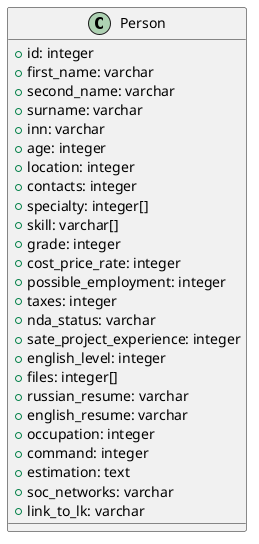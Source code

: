 @startuml
class Person {
    +id: integer
    +first_name: varchar
    +second_name: varchar
    +surname: varchar
    +inn: varchar
    +age: integer
    +location: integer
    +contacts: integer
    +specialty: integer[]
    +skill: varchar[]
    +grade: integer
'    ставка себестоимости
    +cost_price_rate: integer
'    Возможности привлечения
    +possible_employment: integer
'    налогообложение
    +taxes: integer
'    статус NDA
    +nda_status: varchar
'    проектный опыт в Сател (для БС)
    +sate_project_experience: integer
    +english_level: integer
'    Файлы (Файл категории Сертификат, обязательно должен
'    иметь тестовое описание, и попадать в поисковую выдачу
'    при поиске по сертификатам)
    +files: integer[]
'   линки для автогенерации резюме, не хранятся в БД,
'   только формируются и выдаются в карточке
    +russian_resume: varchar
    +english_resume: varchar
'   статус занятости формировать в виде таблицы,
'   в БД хранить в виде отдельной таблицы
    +occupation: integer
    +command: integer
'    Блок с информацией по оценке ресурса
    +estimation: text
'    Ссылки на профили в соцсетях, проф.сообществах
'    /площадках, ссылки на примеры работ и гитхаб, и т.п.
    +soc_networks: varchar
    +link_to_lk: varchar
}
@enduml